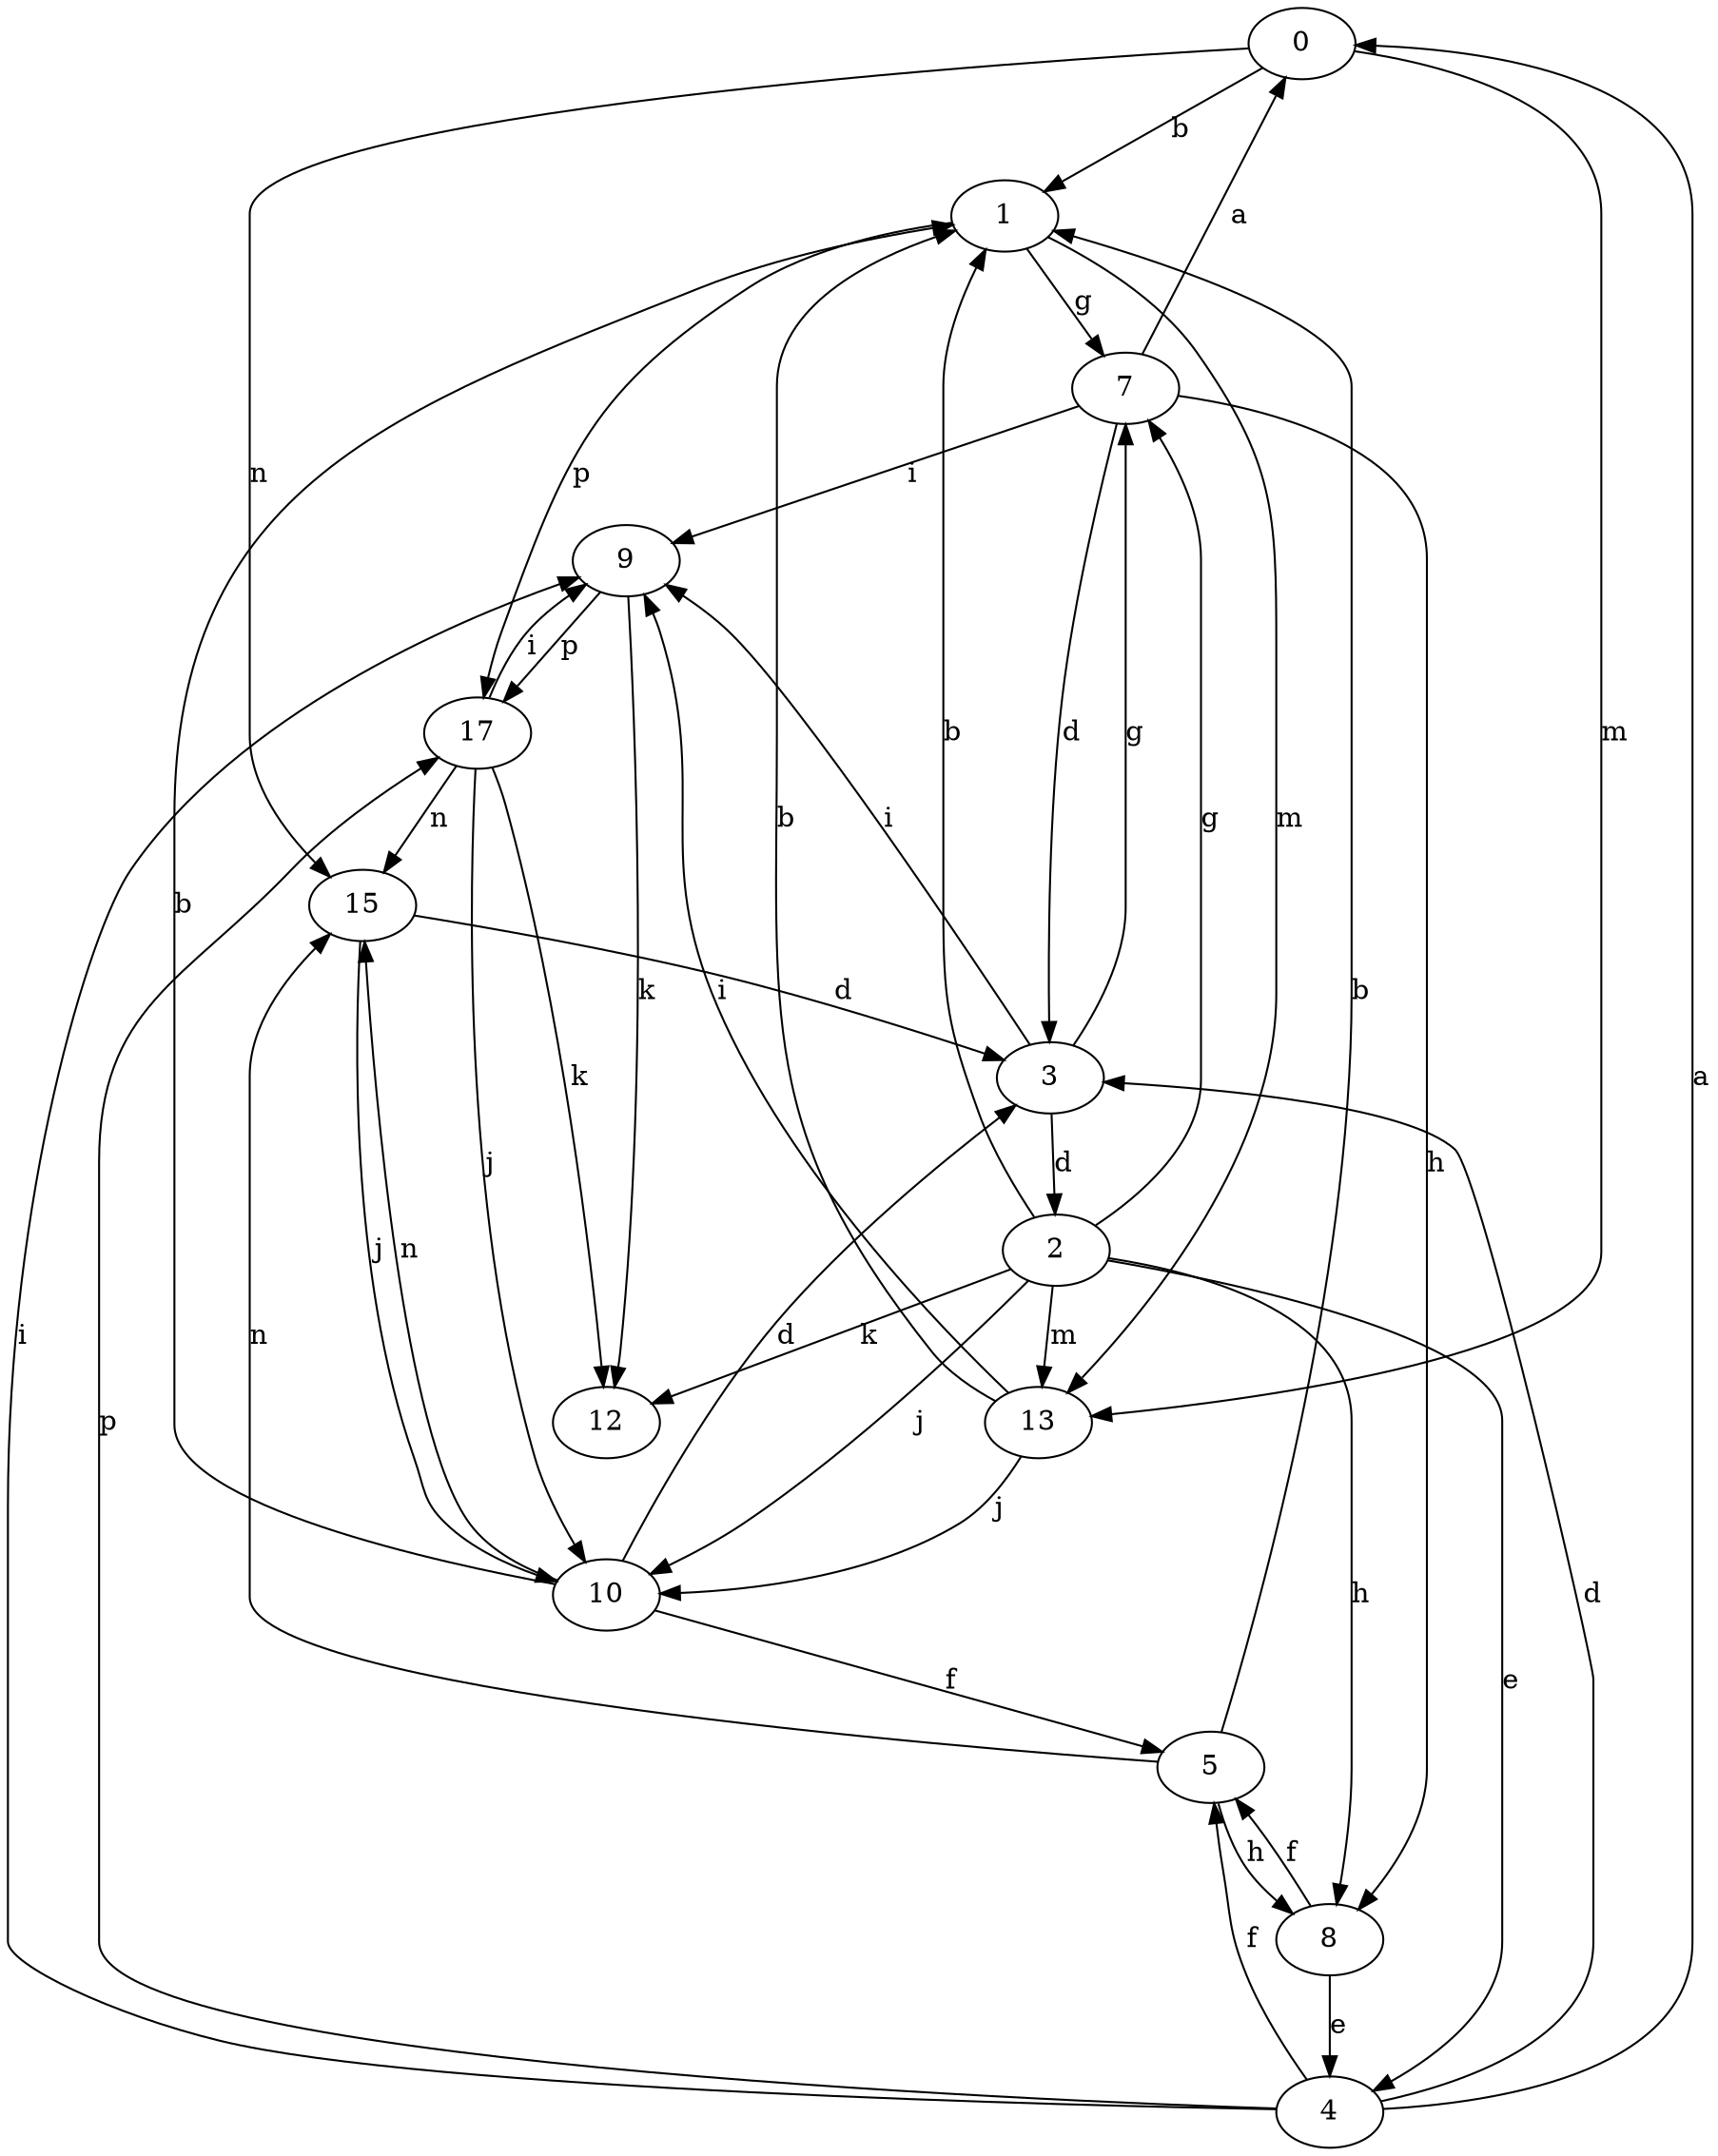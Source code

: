 strict digraph  {
0;
1;
2;
3;
4;
5;
7;
8;
9;
10;
12;
13;
15;
17;
0 -> 1  [label=b];
0 -> 13  [label=m];
0 -> 15  [label=n];
1 -> 7  [label=g];
1 -> 13  [label=m];
1 -> 17  [label=p];
2 -> 1  [label=b];
2 -> 4  [label=e];
2 -> 7  [label=g];
2 -> 8  [label=h];
2 -> 10  [label=j];
2 -> 12  [label=k];
2 -> 13  [label=m];
3 -> 2  [label=d];
3 -> 7  [label=g];
3 -> 9  [label=i];
4 -> 0  [label=a];
4 -> 3  [label=d];
4 -> 5  [label=f];
4 -> 9  [label=i];
4 -> 17  [label=p];
5 -> 1  [label=b];
5 -> 8  [label=h];
5 -> 15  [label=n];
7 -> 0  [label=a];
7 -> 3  [label=d];
7 -> 8  [label=h];
7 -> 9  [label=i];
8 -> 4  [label=e];
8 -> 5  [label=f];
9 -> 12  [label=k];
9 -> 17  [label=p];
10 -> 1  [label=b];
10 -> 3  [label=d];
10 -> 5  [label=f];
10 -> 15  [label=n];
13 -> 1  [label=b];
13 -> 9  [label=i];
13 -> 10  [label=j];
15 -> 3  [label=d];
15 -> 10  [label=j];
17 -> 9  [label=i];
17 -> 10  [label=j];
17 -> 12  [label=k];
17 -> 15  [label=n];
}
